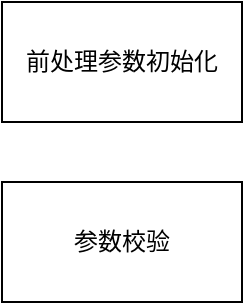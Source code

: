 <mxfile version="28.2.3">
  <diagram name="Page-1" id="9HMh4EO05H7oTtYkU9SI">
    <mxGraphModel dx="681" dy="462" grid="1" gridSize="10" guides="1" tooltips="1" connect="1" arrows="1" fold="1" page="1" pageScale="1" pageWidth="827" pageHeight="1169" math="0" shadow="0">
      <root>
        <mxCell id="0" />
        <mxCell id="1" parent="0" />
        <mxCell id="oBnjBesArjTpfoqyC0Vt-1" value="前处理参数初始化" style="rounded=0;whiteSpace=wrap;html=1;textShadow=0;" vertex="1" parent="1">
          <mxGeometry x="280" y="100" width="120" height="60" as="geometry" />
        </mxCell>
        <mxCell id="oBnjBesArjTpfoqyC0Vt-2" value="参数校验" style="rounded=0;whiteSpace=wrap;html=1;textShadow=0;" vertex="1" parent="1">
          <mxGeometry x="280" y="190" width="120" height="60" as="geometry" />
        </mxCell>
      </root>
    </mxGraphModel>
  </diagram>
</mxfile>
